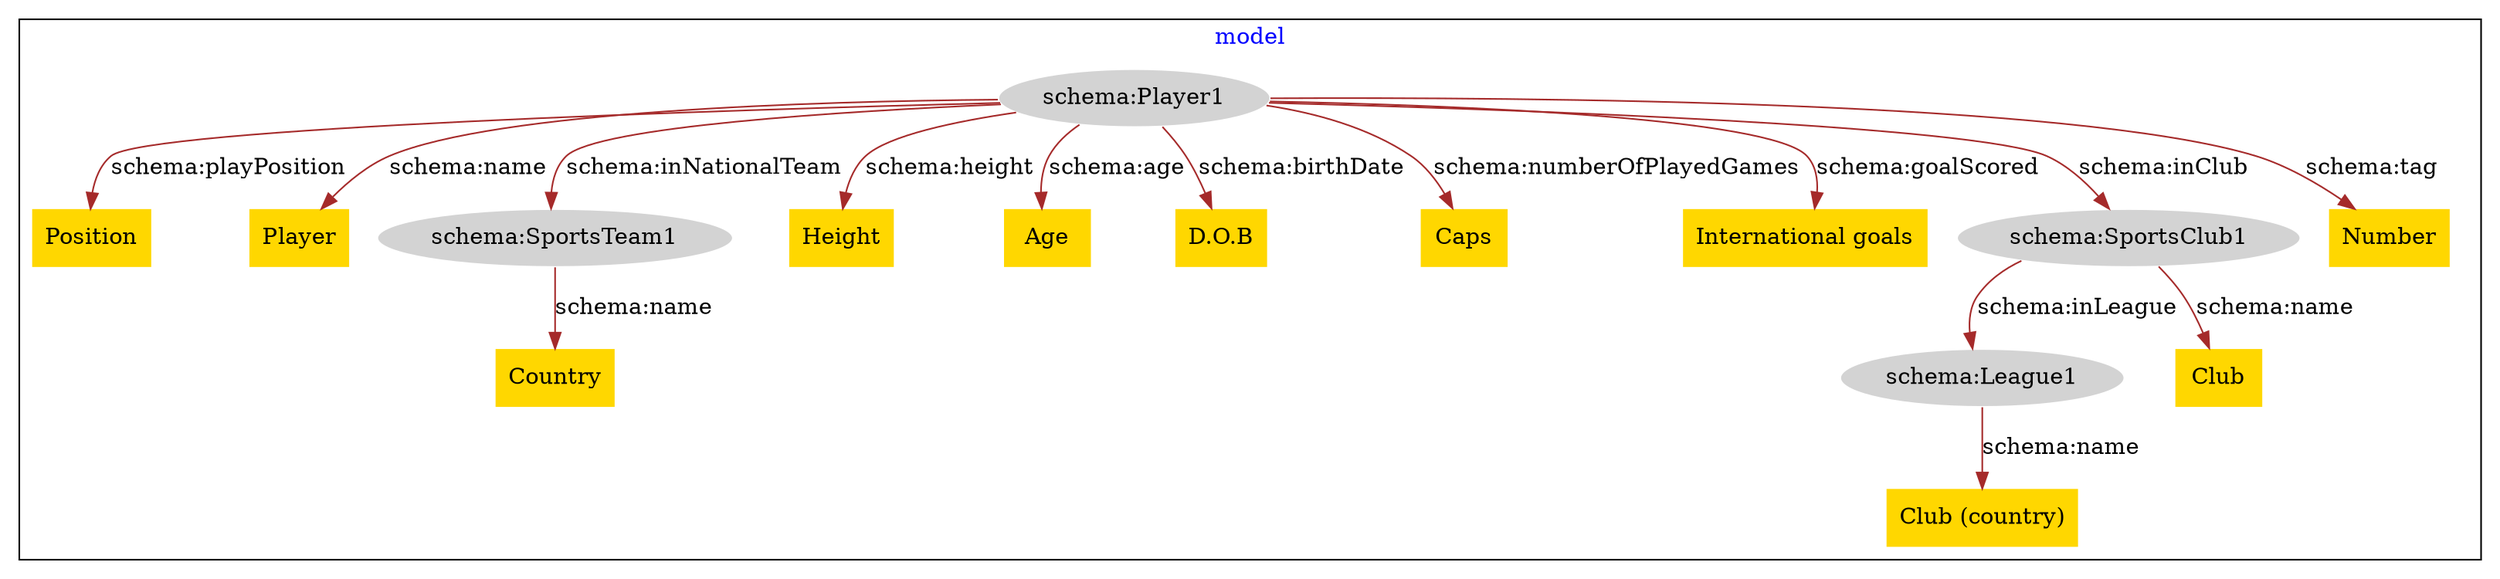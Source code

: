 digraph n0 {
fontcolor="blue"
remincross="true"
subgraph cluster {
label="model"
"schema:Player1"[style="filled",color="white",fillcolor="lightgray",label="schema:Player1"];
"Position"[shape="plaintext",style="filled",fillcolor="gold",label="Position"];
"Player"[shape="plaintext",style="filled",fillcolor="gold",label="Player"];
"schema:SportsTeam1"[style="filled",color="white",fillcolor="lightgray",label="schema:SportsTeam1"];
"Country"[shape="plaintext",style="filled",fillcolor="gold",label="Country"];
"Height"[shape="plaintext",style="filled",fillcolor="gold",label="Height"];
"Age"[shape="plaintext",style="filled",fillcolor="gold",label="Age"];
"D.O.B"[shape="plaintext",style="filled",fillcolor="gold",label="D.O.B"];
"Caps"[shape="plaintext",style="filled",fillcolor="gold",label="Caps"];
"International goals"[shape="plaintext",style="filled",fillcolor="gold",label="International goals"];
"schema:League1"[style="filled",color="white",fillcolor="lightgray",label="schema:League1"];
"Club (country)"[shape="plaintext",style="filled",fillcolor="gold",label="Club (country)"];
"schema:SportsClub1"[style="filled",color="white",fillcolor="lightgray",label="schema:SportsClub1"];
"Club"[shape="plaintext",style="filled",fillcolor="gold",label="Club"];
"Number"[shape="plaintext",style="filled",fillcolor="gold",label="Number"];
}
"schema:Player1" -> "Position"[color="brown",fontcolor="black",label="schema:playPosition"];
"schema:Player1" -> "Player"[color="brown",fontcolor="black",label="schema:name"];
"schema:SportsTeam1" -> "Country"[color="brown",fontcolor="black",label="schema:name"];
"schema:Player1" -> "Height"[color="brown",fontcolor="black",label="schema:height"];
"schema:Player1" -> "Age"[color="brown",fontcolor="black",label="schema:age"];
"schema:Player1" -> "D.O.B"[color="brown",fontcolor="black",label="schema:birthDate"];
"schema:Player1" -> "Caps"[color="brown",fontcolor="black",label="schema:numberOfPlayedGames"];
"schema:Player1" -> "International goals"[color="brown",fontcolor="black",label="schema:goalScored"];
"schema:League1" -> "Club (country)"[color="brown",fontcolor="black",label="schema:name"];
"schema:SportsClub1" -> "Club"[color="brown",fontcolor="black",label="schema:name"];
"schema:Player1" -> "Number"[color="brown",fontcolor="black",label="schema:tag"];
"schema:Player1" -> "schema:SportsClub1"[color="brown",fontcolor="black",label="schema:inClub"];
"schema:Player1" -> "schema:SportsTeam1"[color="brown",fontcolor="black",label="schema:inNationalTeam"];
"schema:SportsClub1" -> "schema:League1"[color="brown",fontcolor="black",label="schema:inLeague"];
}
